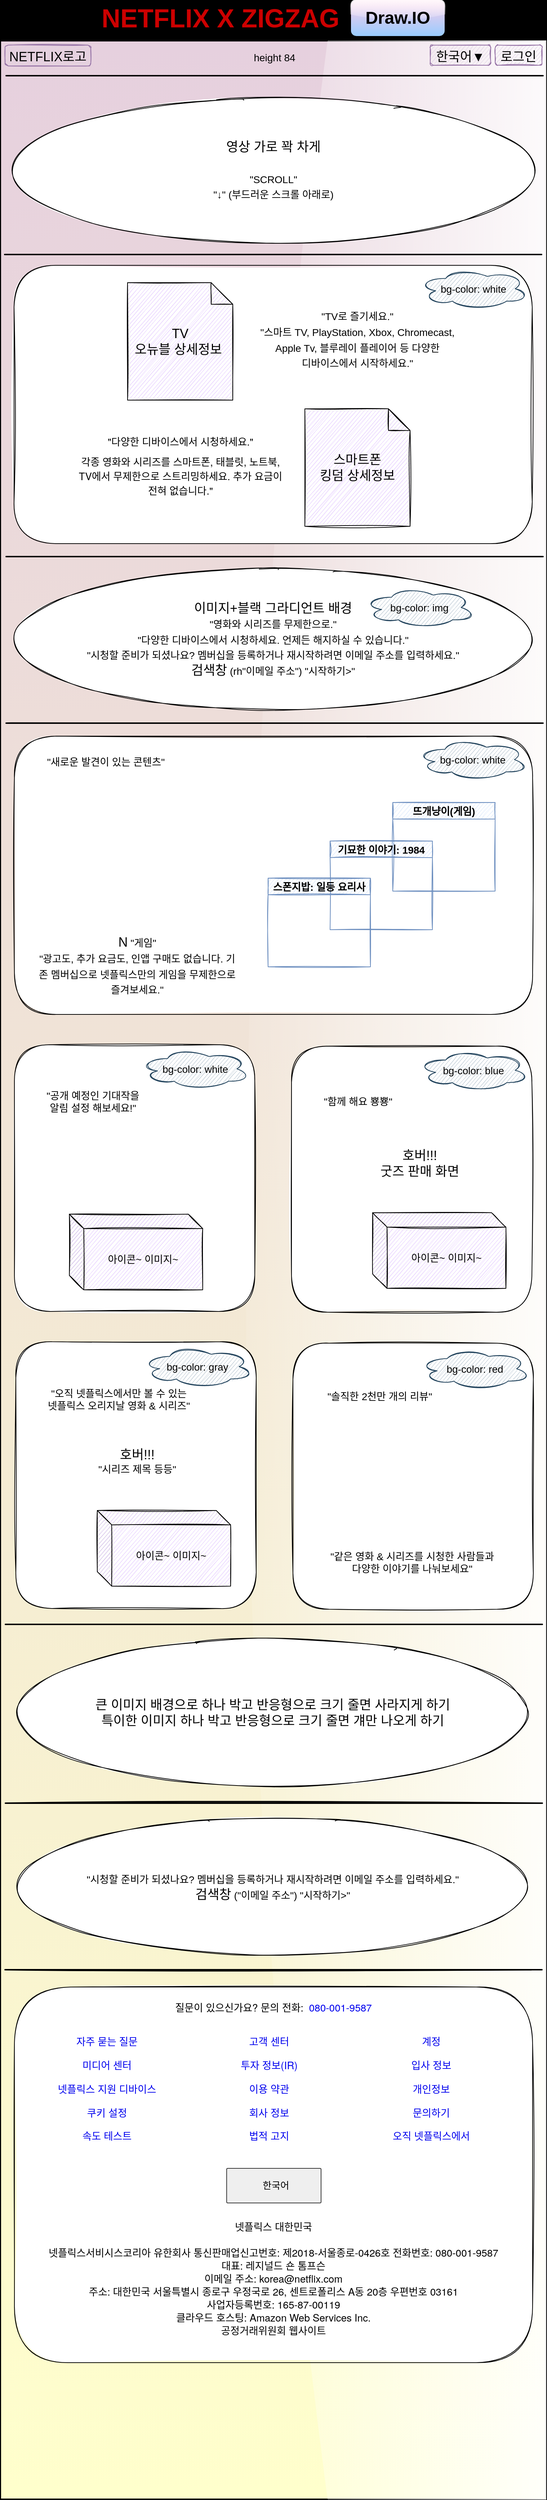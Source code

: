 <mxfile version="20.4.0" type="device"><diagram id="6a731a19-8d31-9384-78a2-239565b7b9f0" name="Page-1"><mxGraphModel dx="1422" dy="754" grid="0" gridSize="10" guides="1" tooltips="1" connect="1" arrows="1" fold="1" page="1" pageScale="1" pageWidth="827" pageHeight="1169" background="#000000" math="0" shadow="0"><root><mxCell id="0"/><mxCell id="1" parent="0"/><mxCell id="IhJ5OjAcjGQXoHNgnbkY-2085" value="" style="rounded=0;whiteSpace=wrap;html=1;glass=1;fontSize=24;fontColor=#000000;fillColor=#FFFFCC;gradientColor=#E6D0DE;gradientDirection=west;flipV=0;direction=south;" parent="1" vertex="1"><mxGeometry x="34" y="64" width="756" height="3409" as="geometry"/></mxCell><mxCell id="2025" value="&lt;font color=&quot;#000000&quot; style=&quot;font-size: 24px;&quot;&gt;Draw.IO&lt;/font&gt;" style="whiteSpace=wrap;html=1;dashed=1;strokeColor=none;strokeWidth=2;fillColor=#FFCCE6;fontFamily=Helvetica;fontSize=18;fontColor=#FFFFFF;fontStyle=1;gradientColor=#99CCFF;rounded=1;glass=1;" parent="1" vertex="1"><mxGeometry x="520" y="7" width="130" height="50" as="geometry"/></mxCell><mxCell id="2047" value="&lt;font color=&quot;#cc0000&quot;&gt;NETFLIX X ZIGZAG&lt;/font&gt;" style="text;html=1;strokeColor=none;fillColor=none;align=center;verticalAlign=middle;whiteSpace=wrap;overflow=hidden;dashed=1;fontSize=36;fontColor=#FFFFFF;fontFamily=Helvetica;fontStyle=1" parent="1" vertex="1"><mxGeometry x="165" y="7" width="348" height="50" as="geometry"/></mxCell><mxCell id="IhJ5OjAcjGQXoHNgnbkY-2086" value="&lt;font style=&quot;font-size: 18px;&quot;&gt;NETFLIX로고&lt;/font&gt;" style="rounded=1;whiteSpace=wrap;html=1;glass=0;fontSize=24;gradientDirection=north;fillStyle=auto;fillColor=#e1d5e7;strokeColor=#9673a6;shadow=0;sketch=1;" parent="1" vertex="1"><mxGeometry x="40" y="69.5" width="119" height="29" as="geometry"/></mxCell><mxCell id="IhJ5OjAcjGQXoHNgnbkY-2087" value="&lt;font style=&quot;font-size: 18px;&quot;&gt;로그인&lt;/font&gt;" style="rounded=1;whiteSpace=wrap;html=1;glass=0;fontSize=24;gradientDirection=north;fillStyle=auto;fillColor=#e1d5e7;strokeColor=#9673a6;shadow=0;sketch=1;" parent="1" vertex="1"><mxGeometry x="720" y="69.5" width="65" height="28" as="geometry"/></mxCell><mxCell id="IhJ5OjAcjGQXoHNgnbkY-2088" value="&lt;font style=&quot;font-size: 18px;&quot;&gt;한국어▼&lt;/font&gt;" style="rounded=1;whiteSpace=wrap;html=1;glass=0;fontSize=24;gradientDirection=north;fillStyle=auto;fillColor=#e1d5e7;strokeColor=#9673a6;shadow=0;sketch=1;" parent="1" vertex="1"><mxGeometry x="630" y="69.5" width="84" height="28" as="geometry"/></mxCell><mxCell id="IhJ5OjAcjGQXoHNgnbkY-2095" value="영상 가로 꽉 차게&lt;br&gt;&lt;br&gt;&lt;font style=&quot;font-size: 14px;&quot;&gt;&quot;SCROLL&quot;&lt;br&gt;&quot;↓&quot; (부드러운 스크롤 아래로)&lt;/font&gt;" style="ellipse;whiteSpace=wrap;html=1;rounded=1;shadow=0;glass=0;sketch=1;fillStyle=auto;fontSize=18;fontColor=#000000;fillColor=default;gradientColor=none;gradientDirection=north;" parent="1" vertex="1"><mxGeometry x="54" y="145" width="717" height="197" as="geometry"/></mxCell><mxCell id="FRLzY0oyUfyDVhKiGk3Z-2087" value="height 84" style="text;html=1;strokeColor=none;fillColor=none;align=center;verticalAlign=middle;whiteSpace=wrap;rounded=0;fontSize=14;" parent="1" vertex="1"><mxGeometry x="384" y="71.5" width="60" height="30" as="geometry"/></mxCell><mxCell id="FRLzY0oyUfyDVhKiGk3Z-2097" value="" style="rounded=1;whiteSpace=wrap;html=1;sketch=1;fontSize=18;" parent="1" vertex="1"><mxGeometry x="52.5" y="375" width="719" height="386" as="geometry"/></mxCell><mxCell id="FRLzY0oyUfyDVhKiGk3Z-2092" value="이미지+블랙 그라디언트 배경&lt;br&gt;&lt;font style=&quot;&quot;&gt;&lt;span style=&quot;font-size: 14px;&quot;&gt;&quot;영화와 시리즈를 무제한으로.&quot;&lt;/span&gt;&lt;br&gt;&lt;span style=&quot;font-size: 14px;&quot;&gt;&quot;다양한 디바이스에서 시청하세요. 언제든 해지하실 수 있습니다.&quot;&lt;/span&gt;&lt;br&gt;&lt;span style=&quot;font-size: 14px;&quot;&gt;&quot;시청할 준비가 되셨나요? 멤버십을 등록하거나 재시작하려면 이메일 주소를 입력하세요.&quot;&lt;/span&gt;&lt;br&gt;&lt;font style=&quot;font-size: 18px;&quot;&gt;검색창&lt;/font&gt;&lt;/font&gt;&lt;font style=&quot;font-size: 14px;&quot;&gt; (rh&quot;이메일 주소&quot;) &quot;시작하기&amp;gt;&quot;&lt;br&gt;&lt;/font&gt;" style="ellipse;whiteSpace=wrap;html=1;rounded=1;shadow=0;glass=0;sketch=1;fillStyle=auto;fontSize=18;fontColor=#000000;fillColor=default;gradientColor=none;gradientDirection=north;" parent="1" vertex="1"><mxGeometry x="48" y="795" width="728" height="197" as="geometry"/></mxCell><mxCell id="FRLzY0oyUfyDVhKiGk3Z-2089" value="&lt;font style=&quot;font-size: 18px;&quot;&gt;TV&lt;br&gt;오뉴블 상세정보&amp;nbsp;&lt;/font&gt;" style="shape=note;whiteSpace=wrap;html=1;backgroundOutline=1;darkOpacity=0.05;fontSize=14;sketch=1;fillColor=#E5CCFF;" parent="1" vertex="1"><mxGeometry x="210" y="399" width="146" height="163" as="geometry"/></mxCell><mxCell id="FRLzY0oyUfyDVhKiGk3Z-2098" value="&lt;font style=&quot;font-size: 18px;&quot;&gt;스마트폰&lt;br&gt;킹덤 상세정보&lt;/font&gt;" style="shape=note;whiteSpace=wrap;html=1;backgroundOutline=1;darkOpacity=0.05;fontSize=14;sketch=1;fillColor=#E5CCFF;" parent="1" vertex="1"><mxGeometry x="456" y="574" width="146" height="163" as="geometry"/></mxCell><mxCell id="FRLzY0oyUfyDVhKiGk3Z-2099" value="&lt;font style=&quot;font-size: 14px;&quot;&gt;&lt;font style=&quot;font-size: 14px;&quot;&gt;&quot;TV로 즐기세요.&quot;&lt;br&gt;&quot;스마트 TV, PlayStation, Xbox, Chromecast, Apple Tv, 블루레이 플레이어 등 다양한&lt;br&gt;&lt;/font&gt;디바이스에서 시작하세요.&quot;&lt;/font&gt;" style="text;html=1;strokeColor=none;fillColor=none;align=center;verticalAlign=middle;whiteSpace=wrap;rounded=0;sketch=1;fontSize=18;" parent="1" vertex="1"><mxGeometry x="391" y="430" width="276" height="96" as="geometry"/></mxCell><mxCell id="FRLzY0oyUfyDVhKiGk3Z-2100" value="&lt;h1 style=&quot;margin: 0px 0px 0.5rem; line-height: normal; font-family: &amp;quot;Netflix Sans&amp;quot;, &amp;quot;Helvetica Neue&amp;quot;, Helvetica, Arial, sans-serif; font-size: 14px;&quot; data-uia=&quot;animation-card-title&quot; class=&quot;our-story-card-title&quot; id=&quot;&quot;&gt;&lt;font style=&quot;font-size: 14px; font-weight: normal;&quot;&gt;&quot;다양한 디바이스에서 시청하세요.&quot;&lt;/font&gt;&lt;/h1&gt;&lt;h1 style=&quot;margin: 0px 0px 0.5rem; line-height: normal; font-family: &amp;quot;Netflix Sans&amp;quot;, &amp;quot;Helvetica Neue&amp;quot;, Helvetica, Arial, sans-serif; font-size: 14px;&quot; data-uia=&quot;animation-card-title&quot; class=&quot;our-story-card-title&quot; id=&quot;&quot;&gt;&lt;span style=&quot;font-weight: normal;&quot;&gt;각종 영화와 시리즈를 스마트폰, 태블릿, 노트북, TV에서 무제한으로 스트리밍하세요. 추가 요금이 전혀 없습니다.&quot;&lt;/span&gt;&lt;/h1&gt;" style="text;html=1;strokeColor=none;fillColor=none;align=center;verticalAlign=middle;whiteSpace=wrap;rounded=0;sketch=1;fontSize=18;" parent="1" vertex="1"><mxGeometry x="135.5" y="604.63" width="295" height="101.75" as="geometry"/></mxCell><mxCell id="FRLzY0oyUfyDVhKiGk3Z-2101" value="" style="line;strokeWidth=2;html=1;sketch=1;fontSize=14;fillColor=#E5CCFF;" parent="1" vertex="1"><mxGeometry x="41.5" y="107" width="745" height="10" as="geometry"/></mxCell><mxCell id="FRLzY0oyUfyDVhKiGk3Z-2102" value="&lt;font style=&quot;font-size: 14px;&quot;&gt;bg-color: white&lt;/font&gt;" style="ellipse;shape=cloud;whiteSpace=wrap;html=1;labelBackgroundColor=none;sketch=1;fontSize=14;fillColor=#bac8d3;strokeColor=#23445d;" parent="1" vertex="1"><mxGeometry x="613" y="379" width="154" height="57" as="geometry"/></mxCell><mxCell id="FRLzY0oyUfyDVhKiGk3Z-2103" value="&lt;font style=&quot;font-size: 14px;&quot;&gt;bg-color: img&lt;/font&gt;" style="ellipse;shape=cloud;whiteSpace=wrap;html=1;labelBackgroundColor=none;sketch=1;fontSize=14;fillColor=#bac8d3;strokeColor=#23445d;" parent="1" vertex="1"><mxGeometry x="538" y="821" width="154" height="57" as="geometry"/></mxCell><mxCell id="FRLzY0oyUfyDVhKiGk3Z-2104" value="" style="rounded=1;whiteSpace=wrap;html=1;sketch=1;fontSize=18;" parent="1" vertex="1"><mxGeometry x="53" y="1028" width="719" height="386" as="geometry"/></mxCell><mxCell id="FRLzY0oyUfyDVhKiGk3Z-2105" value="&lt;font style=&quot;font-size: 14px;&quot;&gt;bg-color: white&lt;/font&gt;" style="ellipse;shape=cloud;whiteSpace=wrap;html=1;labelBackgroundColor=none;sketch=1;fontSize=14;fillColor=#bac8d3;strokeColor=#23445d;" parent="1" vertex="1"><mxGeometry x="612" y="1032" width="154" height="57" as="geometry"/></mxCell><mxCell id="FRLzY0oyUfyDVhKiGk3Z-2106" value="&lt;span style=&quot;font-size: 14px;&quot;&gt;&quot;새로운 발견이 있는 콘텐츠&quot;&lt;/span&gt;" style="text;html=1;strokeColor=none;fillColor=none;align=center;verticalAlign=middle;whiteSpace=wrap;rounded=0;sketch=1;fontSize=18;" parent="1" vertex="1"><mxGeometry x="83" y="1043" width="194" height="40" as="geometry"/></mxCell><mxCell id="FRLzY0oyUfyDVhKiGk3Z-2107" value="&lt;font style=&quot;font-size: 18px;&quot;&gt;N&lt;/font&gt;&lt;span style=&quot;font-size: 14px;&quot;&gt; &quot;게임&quot;&lt;br&gt;&quot;광고도, 추가 요금도, 인앱 구매도 없습니다. 기존 멤버십으로 넷플릭스만의 게임을 무제한으로 즐겨보세요.&quot;&lt;br&gt;&lt;/span&gt;" style="text;html=1;strokeColor=none;fillColor=none;align=center;verticalAlign=middle;whiteSpace=wrap;rounded=0;sketch=1;fontSize=18;" parent="1" vertex="1"><mxGeometry x="83" y="1294" width="281" height="106" as="geometry"/></mxCell><mxCell id="FRLzY0oyUfyDVhKiGk3Z-2108" value="뜨개냥이(게임)" style="swimlane;glass=0;labelBackgroundColor=none;sketch=1;fontSize=14;fillColor=#dae8fc;strokeColor=#6c8ebf;" parent="1" vertex="1"><mxGeometry x="578" y="1120" width="142" height="123" as="geometry"/></mxCell><mxCell id="FRLzY0oyUfyDVhKiGk3Z-2111" value="기묘한 이야기: 1984" style="swimlane;glass=0;labelBackgroundColor=none;sketch=1;fontSize=14;fillColor=#dae8fc;strokeColor=#6c8ebf;" parent="1" vertex="1"><mxGeometry x="491" y="1173.5" width="142" height="123" as="geometry"/></mxCell><mxCell id="FRLzY0oyUfyDVhKiGk3Z-2112" value="스폰지밥: 일등 요리사" style="swimlane;glass=0;labelBackgroundColor=none;sketch=1;fontSize=14;fillColor=#dae8fc;strokeColor=#6c8ebf;" parent="1" vertex="1"><mxGeometry x="405" y="1225" width="142" height="123" as="geometry"/></mxCell><mxCell id="FRLzY0oyUfyDVhKiGk3Z-2115" value="" style="rounded=1;whiteSpace=wrap;html=1;sketch=1;fontSize=18;" parent="1" vertex="1"><mxGeometry x="53" y="1456" width="333.5" height="370" as="geometry"/></mxCell><mxCell id="FRLzY0oyUfyDVhKiGk3Z-2116" value="" style="rounded=1;whiteSpace=wrap;html=1;sketch=1;fontSize=18;" parent="1" vertex="1"><mxGeometry x="437.5" y="1458" width="333.5" height="369" as="geometry"/></mxCell><mxCell id="FRLzY0oyUfyDVhKiGk3Z-2119" value="" style="rounded=1;whiteSpace=wrap;html=1;sketch=1;fontSize=18;" parent="1" vertex="1"><mxGeometry x="55" y="1868" width="333.5" height="370" as="geometry"/></mxCell><mxCell id="FRLzY0oyUfyDVhKiGk3Z-2120" value="" style="rounded=1;whiteSpace=wrap;html=1;sketch=1;fontSize=18;" parent="1" vertex="1"><mxGeometry x="439.5" y="1870" width="333.5" height="369" as="geometry"/></mxCell><mxCell id="FRLzY0oyUfyDVhKiGk3Z-2122" value="&lt;font style=&quot;font-size: 14px;&quot;&gt;bg-color: white&lt;/font&gt;" style="ellipse;shape=cloud;whiteSpace=wrap;html=1;labelBackgroundColor=none;sketch=1;fontSize=14;fillColor=#bac8d3;strokeColor=#23445d;" parent="1" vertex="1"><mxGeometry x="227" y="1461" width="154" height="57" as="geometry"/></mxCell><mxCell id="FRLzY0oyUfyDVhKiGk3Z-2123" value="&lt;font style=&quot;font-size: 14px;&quot;&gt;bg-color: red&lt;/font&gt;" style="ellipse;shape=cloud;whiteSpace=wrap;html=1;labelBackgroundColor=none;sketch=1;fontSize=14;fillColor=#bac8d3;strokeColor=#23445d;" parent="1" vertex="1"><mxGeometry x="615" y="1877" width="154" height="57" as="geometry"/></mxCell><mxCell id="FRLzY0oyUfyDVhKiGk3Z-2124" value="&lt;font style=&quot;font-size: 14px;&quot;&gt;bg-color: blue&lt;/font&gt;" style="ellipse;shape=cloud;whiteSpace=wrap;html=1;labelBackgroundColor=none;sketch=1;fontSize=14;fillColor=#bac8d3;strokeColor=#23445d;" parent="1" vertex="1"><mxGeometry x="613" y="1463" width="154" height="57" as="geometry"/></mxCell><mxCell id="FRLzY0oyUfyDVhKiGk3Z-2125" value="&lt;font style=&quot;font-size: 14px;&quot;&gt;bg-color: gray&lt;/font&gt;" style="ellipse;shape=cloud;whiteSpace=wrap;html=1;labelBackgroundColor=none;sketch=1;fontSize=14;fillColor=#bac8d3;strokeColor=#23445d;" parent="1" vertex="1"><mxGeometry x="230" y="1874" width="154" height="57" as="geometry"/></mxCell><mxCell id="FRLzY0oyUfyDVhKiGk3Z-2126" value="&quot;오직 넷플릭스에서만 볼 수 있는&lt;br&gt;넷플릭스 오리지날 영화 &amp;amp; 시리즈&quot;" style="text;html=1;strokeColor=none;fillColor=none;align=center;verticalAlign=middle;whiteSpace=wrap;rounded=0;glass=0;labelBackgroundColor=none;sketch=1;fontSize=14;fontColor=#000000;" parent="1" vertex="1"><mxGeometry x="78" y="1931" width="240" height="34" as="geometry"/></mxCell><mxCell id="FRLzY0oyUfyDVhKiGk3Z-2127" value="아이콘~ 이미지~" style="shape=cube;whiteSpace=wrap;html=1;boundedLbl=1;backgroundOutline=1;darkOpacity=0.05;darkOpacity2=0.1;glass=0;labelBackgroundColor=none;sketch=1;fontSize=14;fontColor=#000000;fillColor=#E5CCFF;" parent="1" vertex="1"><mxGeometry x="168" y="2102" width="185" height="105" as="geometry"/></mxCell><mxCell id="FRLzY0oyUfyDVhKiGk3Z-2128" value="&lt;span style=&quot;font-size: 18px;&quot;&gt;호버!!!&lt;br&gt;&lt;/span&gt;&quot;시리즈 제목 등등&quot;" style="text;html=1;strokeColor=none;fillColor=none;align=center;verticalAlign=middle;whiteSpace=wrap;rounded=0;glass=0;labelBackgroundColor=none;sketch=1;fontSize=14;fontColor=#000000;" parent="1" vertex="1"><mxGeometry x="161" y="2019" width="125" height="30" as="geometry"/></mxCell><mxCell id="FRLzY0oyUfyDVhKiGk3Z-2129" value="&quot;공개 예정인 기대작을&lt;br&gt;알림 설정 해보세요!&quot;" style="text;html=1;strokeColor=none;fillColor=none;align=center;verticalAlign=middle;whiteSpace=wrap;rounded=0;glass=0;labelBackgroundColor=none;sketch=1;fontSize=14;fontColor=#000000;" parent="1" vertex="1"><mxGeometry x="41.5" y="1518" width="240" height="34" as="geometry"/></mxCell><mxCell id="FRLzY0oyUfyDVhKiGk3Z-2130" value="아이콘~ 이미지~" style="shape=cube;whiteSpace=wrap;html=1;boundedLbl=1;backgroundOutline=1;darkOpacity=0.05;darkOpacity2=0.1;glass=0;labelBackgroundColor=none;sketch=1;fontSize=14;fontColor=#000000;fillColor=#E5CCFF;" parent="1" vertex="1"><mxGeometry x="129.25" y="1691" width="185" height="105" as="geometry"/></mxCell><mxCell id="FRLzY0oyUfyDVhKiGk3Z-2131" value="&quot;함께 해요 뿅뿅&quot;" style="text;html=1;strokeColor=none;fillColor=none;align=center;verticalAlign=middle;whiteSpace=wrap;rounded=0;glass=0;labelBackgroundColor=none;sketch=1;fontSize=14;fontColor=#000000;" parent="1" vertex="1"><mxGeometry x="410" y="1518" width="240" height="34" as="geometry"/></mxCell><mxCell id="FRLzY0oyUfyDVhKiGk3Z-2132" value="아이콘~ 이미지~" style="shape=cube;whiteSpace=wrap;html=1;boundedLbl=1;backgroundOutline=1;darkOpacity=0.05;darkOpacity2=0.1;glass=0;labelBackgroundColor=none;sketch=1;fontSize=14;fontColor=#000000;fillColor=#E5CCFF;" parent="1" vertex="1"><mxGeometry x="550" y="1689" width="185" height="105" as="geometry"/></mxCell><mxCell id="FRLzY0oyUfyDVhKiGk3Z-2133" value="&lt;font style=&quot;font-size: 18px;&quot;&gt;호버!!!&lt;br&gt;굿즈 판매 화면&lt;br&gt;&lt;/font&gt;" style="text;html=1;strokeColor=none;fillColor=none;align=center;verticalAlign=middle;whiteSpace=wrap;rounded=0;glass=0;labelBackgroundColor=none;sketch=1;fontSize=14;fontColor=#000000;" parent="1" vertex="1"><mxGeometry x="544.5" y="1606" width="141" height="30" as="geometry"/></mxCell><mxCell id="FRLzY0oyUfyDVhKiGk3Z-2134" value="&quot;솔직한 2천만 개의 리뷰&quot;" style="text;html=1;strokeColor=none;fillColor=none;align=center;verticalAlign=middle;whiteSpace=wrap;rounded=0;glass=0;labelBackgroundColor=none;sketch=1;fontSize=14;fontColor=#000000;" parent="1" vertex="1"><mxGeometry x="439.5" y="1927" width="240" height="34" as="geometry"/></mxCell><mxCell id="FRLzY0oyUfyDVhKiGk3Z-2136" value="&quot;같은 영화 &amp;amp; 시리즈를 시청한 사람들과&lt;br&gt;다양한 이야기를 나눠보세요&quot;" style="text;html=1;strokeColor=none;fillColor=none;align=center;verticalAlign=middle;whiteSpace=wrap;rounded=0;glass=0;labelBackgroundColor=none;sketch=1;fontSize=14;fontColor=#000000;" parent="1" vertex="1"><mxGeometry x="475" y="2157" width="260" height="34" as="geometry"/></mxCell><mxCell id="FRLzY0oyUfyDVhKiGk3Z-2137" value="" style="line;strokeWidth=2;html=1;sketch=1;fontSize=14;fillColor=#E5CCFF;" parent="1" vertex="1"><mxGeometry x="39.5" y="355" width="745" height="10" as="geometry"/></mxCell><mxCell id="FRLzY0oyUfyDVhKiGk3Z-2138" value="" style="line;strokeWidth=2;html=1;sketch=1;fontSize=14;fillColor=#E5CCFF;" parent="1" vertex="1"><mxGeometry x="41.5" y="774" width="745" height="10" as="geometry"/></mxCell><mxCell id="FRLzY0oyUfyDVhKiGk3Z-2139" value="" style="line;strokeWidth=2;html=1;sketch=1;fontSize=14;fillColor=#E5CCFF;" parent="1" vertex="1"><mxGeometry x="41.5" y="1005" width="745" height="10" as="geometry"/></mxCell><mxCell id="FRLzY0oyUfyDVhKiGk3Z-2140" value="" style="line;strokeWidth=2;html=1;sketch=1;fontSize=14;fillColor=#E5CCFF;" parent="1" vertex="1"><mxGeometry x="40.5" y="2255" width="745" height="10" as="geometry"/></mxCell><mxCell id="FRLzY0oyUfyDVhKiGk3Z-2141" value="&lt;span style=&quot;&quot;&gt;큰 이미지 배경으로 하나 박고 반응형으로 크기 줄면 사라지게 하기&lt;br&gt;특이한 이미지 하나 박고 반응형으로 크기 줄면 걔만 나오게 하기&lt;br&gt;&lt;/span&gt;" style="ellipse;whiteSpace=wrap;html=1;rounded=1;shadow=0;glass=0;sketch=1;fillStyle=auto;fontSize=18;fontColor=#000000;fillColor=default;gradientColor=none;gradientDirection=north;" parent="1" vertex="1"><mxGeometry x="52.5" y="2284" width="717" height="197" as="geometry"/></mxCell><mxCell id="FRLzY0oyUfyDVhKiGk3Z-2143" value="" style="line;strokeWidth=2;html=1;sketch=1;fontSize=14;fillColor=#E5CCFF;" parent="1" vertex="1"><mxGeometry x="40.5" y="2503" width="745" height="10" as="geometry"/></mxCell><mxCell id="FRLzY0oyUfyDVhKiGk3Z-2144" value="&lt;span style=&quot;font-size: 14px;&quot;&gt;&quot;시청할 준비가 되셨나요? 멤버십을 등록하거나 재시작하려면 이메일 주소를 입력하세요.&quot;&lt;/span&gt;&lt;br&gt;검색창&lt;font style=&quot;font-size: 14px;&quot;&gt;&amp;nbsp;(&quot;이메일 주소&quot;) &quot;시작하기&amp;gt;&quot;&lt;/font&gt;&lt;span style=&quot;&quot;&gt;&lt;br&gt;&lt;/span&gt;" style="ellipse;whiteSpace=wrap;html=1;rounded=1;shadow=0;glass=0;sketch=1;fillStyle=auto;fontSize=18;fontColor=#000000;fillColor=default;gradientColor=none;gradientDirection=north;" parent="1" vertex="1"><mxGeometry x="52.5" y="2525" width="717" height="197" as="geometry"/></mxCell><mxCell id="FRLzY0oyUfyDVhKiGk3Z-2145" value="" style="line;strokeWidth=2;html=1;sketch=1;fontSize=14;fillColor=#E5CCFF;" parent="1" vertex="1"><mxGeometry x="40" y="2734" width="745" height="10" as="geometry"/></mxCell><mxCell id="FRLzY0oyUfyDVhKiGk3Z-2146" value="&lt;p style=&quot;margin: 0px 0px 30px; padding: 0px; font-family: &amp;quot;Netflix Sans&amp;quot;, &amp;quot;Helvetica Neue&amp;quot;, Helvetica, Arial, sans-serif; font-size: 14px;&quot; class=&quot;footer-top&quot;&gt;&lt;font style=&quot;font-size: 14px;&quot;&gt;질문이 있으신가요? 문의 전화: &amp;nbsp;&lt;a style=&quot;text-decoration-line: none; letter-spacing: 0px !important;&quot; href=&quot;tel:080-001-9587&quot; class=&quot;footer-top-a&quot;&gt;080-001-9587&lt;/a&gt;&lt;/font&gt;&lt;/p&gt;&lt;ul style=&quot;padding: 0px; box-sizing: border-box; max-width: 1000px; margin: 0px; font-family: &amp;quot;Netflix Sans&amp;quot;, &amp;quot;Helvetica Neue&amp;quot;, Helvetica, Arial, sans-serif; font-size: 14px;&quot; class=&quot;footer-links structural&quot;&gt;&lt;font style=&quot;font-size: 14px;&quot;&gt;&lt;li style=&quot;letter-spacing: 0px !important; list-style: none; margin-bottom: 16px; margin-left: 0px; box-sizing: border-box; display: inline-block; min-width: 100px; padding: 0px 12px 0px 0px; vertical-align: top; width: 225px;&quot; placeholder=&quot;footer_responsive_link_faq_item&quot; class=&quot;footer-link-item&quot;&gt;&lt;a style=&quot;text-decoration-line: none; letter-spacing: 0px !important;&quot; placeholder=&quot;footer_responsive_link_faq&quot; href=&quot;https://help.netflix.com/support/412&quot; data-uia=&quot;footer-link&quot; class=&quot;footer-link&quot;&gt;자주 묻는 질문&lt;/a&gt;&lt;/li&gt;&lt;li style=&quot;letter-spacing: 0px !important; list-style: none; margin-bottom: 16px; margin-left: 0px; box-sizing: border-box; display: inline-block; min-width: 100px; padding: 0px 12px 0px 0px; vertical-align: top; width: 225px;&quot; placeholder=&quot;footer_responsive_link_help_item&quot; class=&quot;footer-link-item&quot;&gt;&lt;a style=&quot;text-decoration-line: none; letter-spacing: 0px !important;&quot; placeholder=&quot;footer_responsive_link_help&quot; href=&quot;https://help.netflix.com/&quot; data-uia=&quot;footer-link&quot; class=&quot;footer-link&quot;&gt;고객 센터&lt;/a&gt;&lt;/li&gt;&lt;li style=&quot;letter-spacing: 0px !important; list-style: none; margin-bottom: 16px; margin-left: 0px; box-sizing: border-box; display: inline-block; min-width: 100px; padding: 0px 12px 0px 0px; vertical-align: top; width: 225px;&quot; placeholder=&quot;footer_responsive_link_account_item&quot; class=&quot;footer-link-item&quot;&gt;&lt;a style=&quot;text-decoration-line: none; letter-spacing: 0px !important;&quot; placeholder=&quot;footer_responsive_link_account&quot; href=&quot;https://www.netflix.com/youraccount&quot; data-uia=&quot;footer-link&quot; class=&quot;footer-link&quot;&gt;계정&lt;/a&gt;&lt;/li&gt;&lt;li style=&quot;letter-spacing: 0px !important; list-style: none; margin-bottom: 16px; margin-left: 0px; box-sizing: border-box; display: inline-block; min-width: 100px; padding: 0px 12px 0px 0px; vertical-align: top; width: 225px;&quot; placeholder=&quot;footer_responsive_link_media_center_item&quot; class=&quot;footer-link-item&quot;&gt;&lt;a style=&quot;text-decoration-line: none; letter-spacing: 0px !important;&quot; placeholder=&quot;footer_responsive_link_media_center&quot; href=&quot;https://media.netflix.com/&quot; data-uia=&quot;footer-link&quot; class=&quot;footer-link&quot;&gt;미디어 센터&lt;/a&gt;&lt;/li&gt;&lt;li style=&quot;letter-spacing: 0px !important; list-style: none; margin-bottom: 16px; margin-left: 0px; box-sizing: border-box; display: inline-block; min-width: 100px; padding: 0px 12px 0px 0px; vertical-align: top; width: 225px;&quot; placeholder=&quot;footer_responsive_link_relations_item&quot; class=&quot;footer-link-item&quot;&gt;&lt;a style=&quot;text-decoration-line: none; letter-spacing: 0px !important;&quot; placeholder=&quot;footer_responsive_link_relations&quot; href=&quot;http://ir.netflix.com/&quot; data-uia=&quot;footer-link&quot; class=&quot;footer-link&quot;&gt;투자 정보(IR)&lt;/a&gt;&lt;/li&gt;&lt;li style=&quot;letter-spacing: 0px !important; list-style: none; margin-bottom: 16px; margin-left: 0px; box-sizing: border-box; display: inline-block; min-width: 100px; padding: 0px 12px 0px 0px; vertical-align: top; width: 225px;&quot; placeholder=&quot;footer_responsive_link_jobs_item&quot; class=&quot;footer-link-item&quot;&gt;&lt;a style=&quot;text-decoration-line: none; letter-spacing: 0px !important;&quot; placeholder=&quot;footer_responsive_link_jobs&quot; href=&quot;https://jobs.netflix.com/jobs&quot; data-uia=&quot;footer-link&quot; class=&quot;footer-link&quot;&gt;입사 정보&lt;/a&gt;&lt;/li&gt;&lt;li style=&quot;letter-spacing: 0px !important; list-style: none; margin-bottom: 16px; margin-left: 0px; box-sizing: border-box; display: inline-block; min-width: 100px; padding: 0px 12px 0px 0px; vertical-align: top; width: 225px;&quot; placeholder=&quot;footer_responsive_link_waysToWatch_item&quot; class=&quot;footer-link-item&quot;&gt;&lt;a style=&quot;text-decoration-line: none; letter-spacing: 0px !important;&quot; placeholder=&quot;footer_responsive_link_waysToWatch&quot; href=&quot;https://www.netflix.com/watch&quot; data-uia=&quot;footer-link&quot; class=&quot;footer-link&quot;&gt;넷플릭스 지원 디바이스&lt;/a&gt;&lt;/li&gt;&lt;li style=&quot;letter-spacing: 0px !important; list-style: none; margin-bottom: 16px; margin-left: 0px; box-sizing: border-box; display: inline-block; min-width: 100px; padding: 0px 12px 0px 0px; vertical-align: top; width: 225px;&quot; placeholder=&quot;footer_responsive_link_terms_item&quot; class=&quot;footer-link-item&quot;&gt;&lt;a style=&quot;text-decoration-line: none; letter-spacing: 0px !important;&quot; placeholder=&quot;footer_responsive_link_terms&quot; href=&quot;https://help.netflix.com/legal/termsofuse&quot; data-uia=&quot;footer-link&quot; class=&quot;footer-link&quot;&gt;이용 약관&lt;/a&gt;&lt;/li&gt;&lt;li style=&quot;letter-spacing: 0px !important; list-style: none; margin-bottom: 16px; margin-left: 0px; box-sizing: border-box; display: inline-block; min-width: 100px; padding: 0px 12px 0px 0px; vertical-align: top; width: 225px;&quot; placeholder=&quot;footer_responsive_link_privacy_separate_link_item&quot; class=&quot;footer-link-item&quot;&gt;&lt;a style=&quot;text-decoration-line: none; letter-spacing: 0px !important;&quot; placeholder=&quot;footer_responsive_link_privacy_separate_link&quot; href=&quot;https://help.netflix.com/legal/privacy&quot; data-uia=&quot;footer-link&quot; class=&quot;footer-link&quot;&gt;개인정보&lt;/a&gt;&lt;/li&gt;&lt;li style=&quot;letter-spacing: 0px !important; list-style: none; margin-bottom: 16px; margin-left: 0px; box-sizing: border-box; display: inline-block; min-width: 100px; padding: 0px 12px 0px 0px; vertical-align: top; width: 225px;&quot; placeholder=&quot;footer_responsive_link_cookies_separate_link_item&quot; class=&quot;footer-link-item&quot;&gt;&lt;a style=&quot;text-decoration-line: none; letter-spacing: 0px !important;&quot; placeholder=&quot;footer_responsive_link_cookies_separate_link&quot; href=&quot;https://www.netflix.com/kr/#&quot; data-uia=&quot;footer-link&quot; class=&quot;footer-link&quot;&gt;쿠키 설정&lt;/a&gt;&lt;/li&gt;&lt;li style=&quot;letter-spacing: 0px !important; list-style: none; margin-bottom: 16px; margin-left: 0px; box-sizing: border-box; display: inline-block; min-width: 100px; padding: 0px 12px 0px 0px; vertical-align: top; width: 225px;&quot; placeholder=&quot;footer_responsive_link_corporate_information_item&quot; class=&quot;footer-link-item&quot;&gt;&lt;a style=&quot;text-decoration-line: none; letter-spacing: 0px !important;&quot; placeholder=&quot;footer_responsive_link_corporate_information&quot; href=&quot;https://help.netflix.com/legal/corpinfo&quot; data-uia=&quot;footer-link&quot; class=&quot;footer-link&quot;&gt;회사 정보&lt;/a&gt;&lt;/li&gt;&lt;li style=&quot;letter-spacing: 0px !important; list-style: none; margin-bottom: 16px; margin-left: 0px; box-sizing: border-box; display: inline-block; min-width: 100px; padding: 0px 12px 0px 0px; vertical-align: top; width: 225px;&quot; placeholder=&quot;footer_responsive_link_contact_us_item&quot; class=&quot;footer-link-item&quot;&gt;&lt;a style=&quot;text-decoration-line: none; letter-spacing: 0px !important;&quot; placeholder=&quot;footer_responsive_link_contact_us&quot; href=&quot;https://help.netflix.com/contactus&quot; data-uia=&quot;footer-link&quot; class=&quot;footer-link&quot;&gt;문의하기&lt;/a&gt;&lt;/li&gt;&lt;li style=&quot;letter-spacing: 0px !important; list-style: none; margin-bottom: 16px; margin-left: 0px; box-sizing: border-box; display: inline-block; min-width: 100px; padding: 0px 12px 0px 0px; vertical-align: top; width: 225px;&quot; placeholder=&quot;footer_responsive_link_speed_test_item&quot; class=&quot;footer-link-item&quot;&gt;&lt;a style=&quot;text-decoration-line: none; letter-spacing: 0px !important;&quot; placeholder=&quot;footer_responsive_link_speed_test&quot; href=&quot;https://fast.com/&quot; data-uia=&quot;footer-link&quot; class=&quot;footer-link&quot;&gt;속도 테스트&lt;/a&gt;&lt;/li&gt;&lt;li style=&quot;letter-spacing: 0px !important; list-style: none; margin-bottom: 16px; margin-left: 0px; box-sizing: border-box; display: inline-block; min-width: 100px; padding: 0px 12px 0px 0px; vertical-align: top; width: 225px;&quot; placeholder=&quot;footer_responsive_link_legal_notices_item&quot; class=&quot;footer-link-item&quot;&gt;&lt;a style=&quot;text-decoration-line: none; letter-spacing: 0px !important;&quot; placeholder=&quot;footer_responsive_link_legal_notices&quot; href=&quot;https://help.netflix.com/legal/notices&quot; data-uia=&quot;footer-link&quot; class=&quot;footer-link&quot;&gt;법적 고지&lt;/a&gt;&lt;/li&gt;&lt;li style=&quot;letter-spacing: 0px !important; list-style: none; margin-bottom: 16px; margin-left: 0px; box-sizing: border-box; display: inline-block; min-width: 100px; padding: 0px 12px 0px 0px; vertical-align: top; width: 225px;&quot; placeholder=&quot;footer_responsive_link_only_on_netflix_item&quot; class=&quot;footer-link-item originals-link&quot;&gt;&lt;a style=&quot;text-decoration-line: none; letter-spacing: 0px !important;&quot; placeholder=&quot;footer_responsive_link_only_on_netflix&quot; href=&quot;https://www.netflix.com/kr/browse/genre/839338&quot; data-uia=&quot;footer-link&quot; class=&quot;footer-link&quot;&gt;오직 넷플릭스에서&lt;/a&gt;&lt;/li&gt;&lt;/font&gt;&lt;/ul&gt;&lt;div style=&quot;margin-top: 20px; font-family: &amp;quot;Netflix Sans&amp;quot;, &amp;quot;Helvetica Neue&amp;quot;, Helvetica, Arial, sans-serif; font-size: 14px;&quot; id=&quot;lang-switcher&quot; class=&quot;lang-selection-container&quot;&gt;&lt;div style=&quot;letter-spacing: 0px !important; display: inline-block; position: relative; width: auto;&quot; class=&quot;ui-select-wrapper&quot; data-uia=&quot;language-picker+container&quot;&gt;&lt;font style=&quot;font-size: 14px;&quot;&gt;&lt;label style=&quot;display: block; margin: -1px -1px 0px; clip: rect(0px, 0px, 0px, 0px); border: 0px; height: 1px; overflow: hidden; position: absolute; width: 1px; letter-spacing: 0px !important;&quot; class=&quot;ui-label&quot; for=&quot;lang-switcher-select&quot;&gt;&lt;span style=&quot;letter-spacing: 0px !important;&quot; class=&quot;ui-label-text&quot;&gt;언어 선택&lt;/span&gt;&lt;/label&gt;&lt;div style=&quot;letter-spacing: 0px !important; display: inline-block; position: relative; width: 132px;&quot; class=&quot;select-arrow medium prefix globe&quot;&gt;&lt;div style=&quot;text-align: center;&quot;&gt;&lt;select style=&quot;font-style: inherit; font-variant: inherit; font-weight: inherit; font-stretch: inherit; line-height: 1.7; font-family: inherit; margin: 0px; appearance: none; background-image: none; background-position: initial; background-size: initial; background-repeat: initial; background-attachment: initial; background-origin: initial; background-clip: initial; border-color: rgb(51, 51, 51); border-radius: 2px; width: 132px; padding: 12px 26px 12px 50px; letter-spacing: 0px !important;&quot; placeholder=&quot;lang-switcher&quot; tabindex=&quot;0&quot; id=&quot;lang-switcher-select&quot; class=&quot;ui-select medium&quot; data-uia=&quot;language-picker&quot;&gt;&lt;option style=&quot;letter-spacing: 0px !important;&quot; data-country=&quot;KR&quot; data-language=&quot;ko&quot; value=&quot;/kr/&quot; lang=&quot;ko&quot; selected=&quot;&quot;&gt;한국어&lt;/option&gt;&lt;option style=&quot;letter-spacing: 0px !important;&quot; data-country=&quot;KR&quot; data-language=&quot;en&quot; value=&quot;/kr-en/&quot; lang=&quot;en&quot;&gt;English&lt;/option&gt;&lt;/select&gt;&lt;/div&gt;&lt;/div&gt;&lt;/font&gt;&lt;/div&gt;&lt;/div&gt;&lt;p style=&quot;margin-top: 24px; font-family: &amp;quot;Netflix Sans&amp;quot;, &amp;quot;Helvetica Neue&amp;quot;, Helvetica, Arial, sans-serif; font-size: 14px;&quot; class=&quot;footer-country&quot;&gt;&lt;font style=&quot;font-size: 14px;&quot;&gt;넷플릭스 대한민국&lt;/font&gt;&lt;/p&gt;&lt;div style=&quot;line-height: 1em; margin: 20px 0px; font-family: &amp;quot;Netflix Sans&amp;quot;, &amp;quot;Helvetica Neue&amp;quot;, Helvetica, Arial, sans-serif; font-size: 14px;&quot; class=&quot;copy-text&quot;&gt;&lt;div style=&quot;letter-spacing: 0px !important;&quot; class=&quot;copy-text-block&quot;&gt;&lt;font style=&quot;font-size: 14px;&quot;&gt;넷플릭스서비시스코리아 유한회사 통신판매업신고번호: 제2018-서울종로-0426호 전화번호: 080-001-9587&lt;/font&gt;&lt;/div&gt;&lt;div style=&quot;margin-top: 4px; letter-spacing: 0px !important;&quot; class=&quot;copy-text-block&quot;&gt;&lt;font style=&quot;font-size: 14px;&quot;&gt;대표: 레지널드 숀 톰프슨&lt;/font&gt;&lt;/div&gt;&lt;div style=&quot;margin-top: 4px; letter-spacing: 0px !important;&quot; class=&quot;copy-text-block&quot;&gt;&lt;font style=&quot;font-size: 14px;&quot;&gt;이메일 주소: korea@netflix.com&lt;/font&gt;&lt;/div&gt;&lt;div style=&quot;margin-top: 4px; letter-spacing: 0px !important;&quot; class=&quot;copy-text-block&quot;&gt;&lt;font style=&quot;font-size: 14px;&quot;&gt;주소: 대한민국 서울특별시 종로구 우정국로 26, 센트로폴리스 A동 20층 우편번호 03161&lt;/font&gt;&lt;/div&gt;&lt;div style=&quot;margin-top: 4px; letter-spacing: 0px !important;&quot; class=&quot;copy-text-block&quot;&gt;&lt;font style=&quot;font-size: 14px;&quot;&gt;사업자등록번호: 165-87-00119&lt;/font&gt;&lt;/div&gt;&lt;div style=&quot;margin-top: 4px; letter-spacing: 0px !important;&quot; class=&quot;copy-text-block&quot;&gt;&lt;font style=&quot;font-size: 14px;&quot;&gt;클라우드 호스팅: Amazon Web Services Inc.&lt;/font&gt;&lt;/div&gt;&lt;div style=&quot;margin-top: 4px; letter-spacing: 0px !important;&quot; data-uia=&quot;&quot; class=&quot;copy-text-block&quot; id=&quot;&quot;&gt;&lt;a style=&quot;text-decoration-line: none; letter-spacing: 0px !important;&quot; href=&quot;http://www.ftc.go.kr/bizCommPop.do?wrkr_no=1658700119&quot;&gt;&lt;font color=&quot;#000000&quot; style=&quot;font-size: 14px;&quot;&gt;공정거래위원회 웹사이트&lt;/font&gt;&lt;/a&gt;&lt;/div&gt;&lt;/div&gt;" style="rounded=1;whiteSpace=wrap;html=1;sketch=1;fontSize=18;align=center;" parent="1" vertex="1"><mxGeometry x="53" y="2763" width="719" height="521" as="geometry"/></mxCell></root></mxGraphModel></diagram></mxfile>